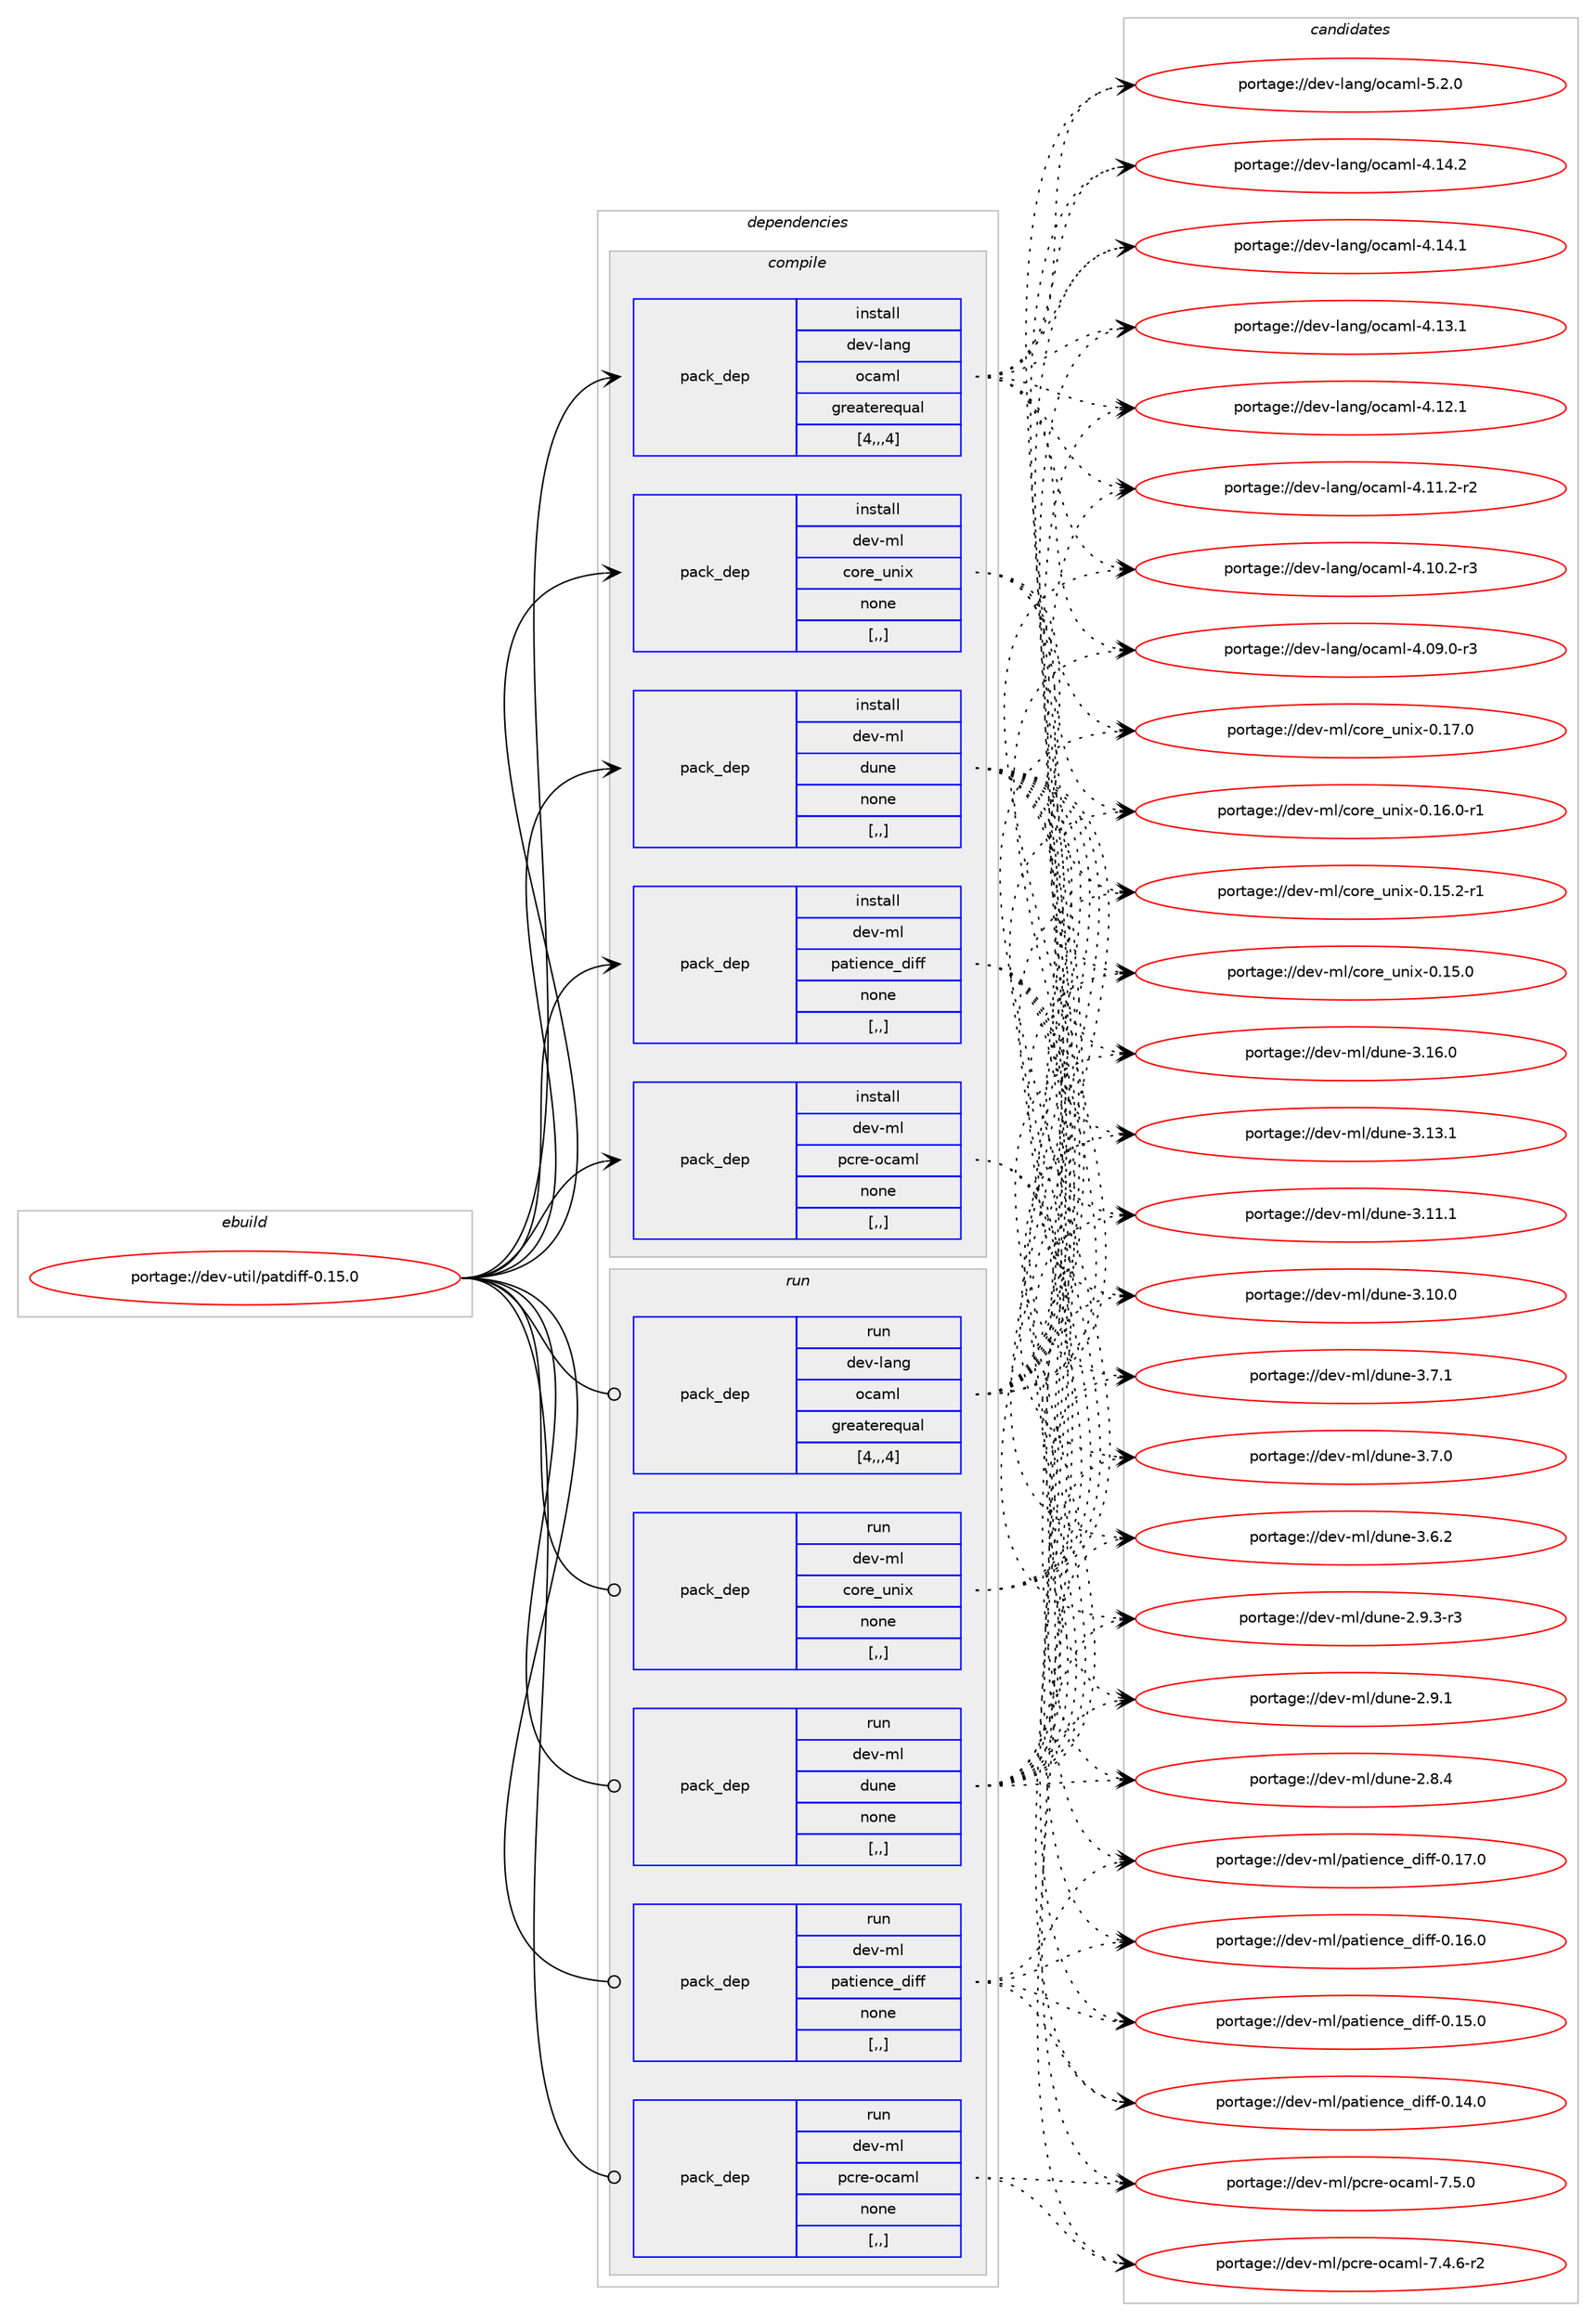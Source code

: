 digraph prolog {

# *************
# Graph options
# *************

newrank=true;
concentrate=true;
compound=true;
graph [rankdir=LR,fontname=Helvetica,fontsize=10,ranksep=1.5];#, ranksep=2.5, nodesep=0.2];
edge  [arrowhead=vee];
node  [fontname=Helvetica,fontsize=10];

# **********
# The ebuild
# **********

subgraph cluster_leftcol {
color=gray;
label=<<i>ebuild</i>>;
id [label="portage://dev-util/patdiff-0.15.0", color=red, width=4, href="../dev-util/patdiff-0.15.0.svg"];
}

# ****************
# The dependencies
# ****************

subgraph cluster_midcol {
color=gray;
label=<<i>dependencies</i>>;
subgraph cluster_compile {
fillcolor="#eeeeee";
style=filled;
label=<<i>compile</i>>;
subgraph pack154996 {
dependency217673 [label=<<TABLE BORDER="0" CELLBORDER="1" CELLSPACING="0" CELLPADDING="4" WIDTH="220"><TR><TD ROWSPAN="6" CELLPADDING="30">pack_dep</TD></TR><TR><TD WIDTH="110">install</TD></TR><TR><TD>dev-lang</TD></TR><TR><TD>ocaml</TD></TR><TR><TD>greaterequal</TD></TR><TR><TD>[4,,,4]</TD></TR></TABLE>>, shape=none, color=blue];
}
id:e -> dependency217673:w [weight=20,style="solid",arrowhead="vee"];
subgraph pack154997 {
dependency217674 [label=<<TABLE BORDER="0" CELLBORDER="1" CELLSPACING="0" CELLPADDING="4" WIDTH="220"><TR><TD ROWSPAN="6" CELLPADDING="30">pack_dep</TD></TR><TR><TD WIDTH="110">install</TD></TR><TR><TD>dev-ml</TD></TR><TR><TD>core_unix</TD></TR><TR><TD>none</TD></TR><TR><TD>[,,]</TD></TR></TABLE>>, shape=none, color=blue];
}
id:e -> dependency217674:w [weight=20,style="solid",arrowhead="vee"];
subgraph pack154998 {
dependency217675 [label=<<TABLE BORDER="0" CELLBORDER="1" CELLSPACING="0" CELLPADDING="4" WIDTH="220"><TR><TD ROWSPAN="6" CELLPADDING="30">pack_dep</TD></TR><TR><TD WIDTH="110">install</TD></TR><TR><TD>dev-ml</TD></TR><TR><TD>dune</TD></TR><TR><TD>none</TD></TR><TR><TD>[,,]</TD></TR></TABLE>>, shape=none, color=blue];
}
id:e -> dependency217675:w [weight=20,style="solid",arrowhead="vee"];
subgraph pack154999 {
dependency217676 [label=<<TABLE BORDER="0" CELLBORDER="1" CELLSPACING="0" CELLPADDING="4" WIDTH="220"><TR><TD ROWSPAN="6" CELLPADDING="30">pack_dep</TD></TR><TR><TD WIDTH="110">install</TD></TR><TR><TD>dev-ml</TD></TR><TR><TD>patience_diff</TD></TR><TR><TD>none</TD></TR><TR><TD>[,,]</TD></TR></TABLE>>, shape=none, color=blue];
}
id:e -> dependency217676:w [weight=20,style="solid",arrowhead="vee"];
subgraph pack155000 {
dependency217677 [label=<<TABLE BORDER="0" CELLBORDER="1" CELLSPACING="0" CELLPADDING="4" WIDTH="220"><TR><TD ROWSPAN="6" CELLPADDING="30">pack_dep</TD></TR><TR><TD WIDTH="110">install</TD></TR><TR><TD>dev-ml</TD></TR><TR><TD>pcre-ocaml</TD></TR><TR><TD>none</TD></TR><TR><TD>[,,]</TD></TR></TABLE>>, shape=none, color=blue];
}
id:e -> dependency217677:w [weight=20,style="solid",arrowhead="vee"];
}
subgraph cluster_compileandrun {
fillcolor="#eeeeee";
style=filled;
label=<<i>compile and run</i>>;
}
subgraph cluster_run {
fillcolor="#eeeeee";
style=filled;
label=<<i>run</i>>;
subgraph pack155001 {
dependency217678 [label=<<TABLE BORDER="0" CELLBORDER="1" CELLSPACING="0" CELLPADDING="4" WIDTH="220"><TR><TD ROWSPAN="6" CELLPADDING="30">pack_dep</TD></TR><TR><TD WIDTH="110">run</TD></TR><TR><TD>dev-lang</TD></TR><TR><TD>ocaml</TD></TR><TR><TD>greaterequal</TD></TR><TR><TD>[4,,,4]</TD></TR></TABLE>>, shape=none, color=blue];
}
id:e -> dependency217678:w [weight=20,style="solid",arrowhead="odot"];
subgraph pack155002 {
dependency217679 [label=<<TABLE BORDER="0" CELLBORDER="1" CELLSPACING="0" CELLPADDING="4" WIDTH="220"><TR><TD ROWSPAN="6" CELLPADDING="30">pack_dep</TD></TR><TR><TD WIDTH="110">run</TD></TR><TR><TD>dev-ml</TD></TR><TR><TD>core_unix</TD></TR><TR><TD>none</TD></TR><TR><TD>[,,]</TD></TR></TABLE>>, shape=none, color=blue];
}
id:e -> dependency217679:w [weight=20,style="solid",arrowhead="odot"];
subgraph pack155003 {
dependency217680 [label=<<TABLE BORDER="0" CELLBORDER="1" CELLSPACING="0" CELLPADDING="4" WIDTH="220"><TR><TD ROWSPAN="6" CELLPADDING="30">pack_dep</TD></TR><TR><TD WIDTH="110">run</TD></TR><TR><TD>dev-ml</TD></TR><TR><TD>dune</TD></TR><TR><TD>none</TD></TR><TR><TD>[,,]</TD></TR></TABLE>>, shape=none, color=blue];
}
id:e -> dependency217680:w [weight=20,style="solid",arrowhead="odot"];
subgraph pack155004 {
dependency217681 [label=<<TABLE BORDER="0" CELLBORDER="1" CELLSPACING="0" CELLPADDING="4" WIDTH="220"><TR><TD ROWSPAN="6" CELLPADDING="30">pack_dep</TD></TR><TR><TD WIDTH="110">run</TD></TR><TR><TD>dev-ml</TD></TR><TR><TD>patience_diff</TD></TR><TR><TD>none</TD></TR><TR><TD>[,,]</TD></TR></TABLE>>, shape=none, color=blue];
}
id:e -> dependency217681:w [weight=20,style="solid",arrowhead="odot"];
subgraph pack155005 {
dependency217682 [label=<<TABLE BORDER="0" CELLBORDER="1" CELLSPACING="0" CELLPADDING="4" WIDTH="220"><TR><TD ROWSPAN="6" CELLPADDING="30">pack_dep</TD></TR><TR><TD WIDTH="110">run</TD></TR><TR><TD>dev-ml</TD></TR><TR><TD>pcre-ocaml</TD></TR><TR><TD>none</TD></TR><TR><TD>[,,]</TD></TR></TABLE>>, shape=none, color=blue];
}
id:e -> dependency217682:w [weight=20,style="solid",arrowhead="odot"];
}
}

# **************
# The candidates
# **************

subgraph cluster_choices {
rank=same;
color=gray;
label=<<i>candidates</i>>;

subgraph choice154996 {
color=black;
nodesep=1;
choice1001011184510897110103471119997109108455346504648 [label="portage://dev-lang/ocaml-5.2.0", color=red, width=4,href="../dev-lang/ocaml-5.2.0.svg"];
choice100101118451089711010347111999710910845524649524650 [label="portage://dev-lang/ocaml-4.14.2", color=red, width=4,href="../dev-lang/ocaml-4.14.2.svg"];
choice100101118451089711010347111999710910845524649524649 [label="portage://dev-lang/ocaml-4.14.1", color=red, width=4,href="../dev-lang/ocaml-4.14.1.svg"];
choice100101118451089711010347111999710910845524649514649 [label="portage://dev-lang/ocaml-4.13.1", color=red, width=4,href="../dev-lang/ocaml-4.13.1.svg"];
choice100101118451089711010347111999710910845524649504649 [label="portage://dev-lang/ocaml-4.12.1", color=red, width=4,href="../dev-lang/ocaml-4.12.1.svg"];
choice1001011184510897110103471119997109108455246494946504511450 [label="portage://dev-lang/ocaml-4.11.2-r2", color=red, width=4,href="../dev-lang/ocaml-4.11.2-r2.svg"];
choice1001011184510897110103471119997109108455246494846504511451 [label="portage://dev-lang/ocaml-4.10.2-r3", color=red, width=4,href="../dev-lang/ocaml-4.10.2-r3.svg"];
choice1001011184510897110103471119997109108455246485746484511451 [label="portage://dev-lang/ocaml-4.09.0-r3", color=red, width=4,href="../dev-lang/ocaml-4.09.0-r3.svg"];
dependency217673:e -> choice1001011184510897110103471119997109108455346504648:w [style=dotted,weight="100"];
dependency217673:e -> choice100101118451089711010347111999710910845524649524650:w [style=dotted,weight="100"];
dependency217673:e -> choice100101118451089711010347111999710910845524649524649:w [style=dotted,weight="100"];
dependency217673:e -> choice100101118451089711010347111999710910845524649514649:w [style=dotted,weight="100"];
dependency217673:e -> choice100101118451089711010347111999710910845524649504649:w [style=dotted,weight="100"];
dependency217673:e -> choice1001011184510897110103471119997109108455246494946504511450:w [style=dotted,weight="100"];
dependency217673:e -> choice1001011184510897110103471119997109108455246494846504511451:w [style=dotted,weight="100"];
dependency217673:e -> choice1001011184510897110103471119997109108455246485746484511451:w [style=dotted,weight="100"];
}
subgraph choice154997 {
color=black;
nodesep=1;
choice1001011184510910847991111141019511711010512045484649554648 [label="portage://dev-ml/core_unix-0.17.0", color=red, width=4,href="../dev-ml/core_unix-0.17.0.svg"];
choice10010111845109108479911111410195117110105120454846495446484511449 [label="portage://dev-ml/core_unix-0.16.0-r1", color=red, width=4,href="../dev-ml/core_unix-0.16.0-r1.svg"];
choice10010111845109108479911111410195117110105120454846495346504511449 [label="portage://dev-ml/core_unix-0.15.2-r1", color=red, width=4,href="../dev-ml/core_unix-0.15.2-r1.svg"];
choice1001011184510910847991111141019511711010512045484649534648 [label="portage://dev-ml/core_unix-0.15.0", color=red, width=4,href="../dev-ml/core_unix-0.15.0.svg"];
dependency217674:e -> choice1001011184510910847991111141019511711010512045484649554648:w [style=dotted,weight="100"];
dependency217674:e -> choice10010111845109108479911111410195117110105120454846495446484511449:w [style=dotted,weight="100"];
dependency217674:e -> choice10010111845109108479911111410195117110105120454846495346504511449:w [style=dotted,weight="100"];
dependency217674:e -> choice1001011184510910847991111141019511711010512045484649534648:w [style=dotted,weight="100"];
}
subgraph choice154998 {
color=black;
nodesep=1;
choice100101118451091084710011711010145514649544648 [label="portage://dev-ml/dune-3.16.0", color=red, width=4,href="../dev-ml/dune-3.16.0.svg"];
choice100101118451091084710011711010145514649514649 [label="portage://dev-ml/dune-3.13.1", color=red, width=4,href="../dev-ml/dune-3.13.1.svg"];
choice100101118451091084710011711010145514649494649 [label="portage://dev-ml/dune-3.11.1", color=red, width=4,href="../dev-ml/dune-3.11.1.svg"];
choice100101118451091084710011711010145514649484648 [label="portage://dev-ml/dune-3.10.0", color=red, width=4,href="../dev-ml/dune-3.10.0.svg"];
choice1001011184510910847100117110101455146554649 [label="portage://dev-ml/dune-3.7.1", color=red, width=4,href="../dev-ml/dune-3.7.1.svg"];
choice1001011184510910847100117110101455146554648 [label="portage://dev-ml/dune-3.7.0", color=red, width=4,href="../dev-ml/dune-3.7.0.svg"];
choice1001011184510910847100117110101455146544650 [label="portage://dev-ml/dune-3.6.2", color=red, width=4,href="../dev-ml/dune-3.6.2.svg"];
choice10010111845109108471001171101014550465746514511451 [label="portage://dev-ml/dune-2.9.3-r3", color=red, width=4,href="../dev-ml/dune-2.9.3-r3.svg"];
choice1001011184510910847100117110101455046574649 [label="portage://dev-ml/dune-2.9.1", color=red, width=4,href="../dev-ml/dune-2.9.1.svg"];
choice1001011184510910847100117110101455046564652 [label="portage://dev-ml/dune-2.8.4", color=red, width=4,href="../dev-ml/dune-2.8.4.svg"];
dependency217675:e -> choice100101118451091084710011711010145514649544648:w [style=dotted,weight="100"];
dependency217675:e -> choice100101118451091084710011711010145514649514649:w [style=dotted,weight="100"];
dependency217675:e -> choice100101118451091084710011711010145514649494649:w [style=dotted,weight="100"];
dependency217675:e -> choice100101118451091084710011711010145514649484648:w [style=dotted,weight="100"];
dependency217675:e -> choice1001011184510910847100117110101455146554649:w [style=dotted,weight="100"];
dependency217675:e -> choice1001011184510910847100117110101455146554648:w [style=dotted,weight="100"];
dependency217675:e -> choice1001011184510910847100117110101455146544650:w [style=dotted,weight="100"];
dependency217675:e -> choice10010111845109108471001171101014550465746514511451:w [style=dotted,weight="100"];
dependency217675:e -> choice1001011184510910847100117110101455046574649:w [style=dotted,weight="100"];
dependency217675:e -> choice1001011184510910847100117110101455046564652:w [style=dotted,weight="100"];
}
subgraph choice154999 {
color=black;
nodesep=1;
choice100101118451091084711297116105101110991019510010510210245484649554648 [label="portage://dev-ml/patience_diff-0.17.0", color=red, width=4,href="../dev-ml/patience_diff-0.17.0.svg"];
choice100101118451091084711297116105101110991019510010510210245484649544648 [label="portage://dev-ml/patience_diff-0.16.0", color=red, width=4,href="../dev-ml/patience_diff-0.16.0.svg"];
choice100101118451091084711297116105101110991019510010510210245484649534648 [label="portage://dev-ml/patience_diff-0.15.0", color=red, width=4,href="../dev-ml/patience_diff-0.15.0.svg"];
choice100101118451091084711297116105101110991019510010510210245484649524648 [label="portage://dev-ml/patience_diff-0.14.0", color=red, width=4,href="../dev-ml/patience_diff-0.14.0.svg"];
dependency217676:e -> choice100101118451091084711297116105101110991019510010510210245484649554648:w [style=dotted,weight="100"];
dependency217676:e -> choice100101118451091084711297116105101110991019510010510210245484649544648:w [style=dotted,weight="100"];
dependency217676:e -> choice100101118451091084711297116105101110991019510010510210245484649534648:w [style=dotted,weight="100"];
dependency217676:e -> choice100101118451091084711297116105101110991019510010510210245484649524648:w [style=dotted,weight="100"];
}
subgraph choice155000 {
color=black;
nodesep=1;
choice100101118451091084711299114101451119997109108455546534648 [label="portage://dev-ml/pcre-ocaml-7.5.0", color=red, width=4,href="../dev-ml/pcre-ocaml-7.5.0.svg"];
choice1001011184510910847112991141014511199971091084555465246544511450 [label="portage://dev-ml/pcre-ocaml-7.4.6-r2", color=red, width=4,href="../dev-ml/pcre-ocaml-7.4.6-r2.svg"];
dependency217677:e -> choice100101118451091084711299114101451119997109108455546534648:w [style=dotted,weight="100"];
dependency217677:e -> choice1001011184510910847112991141014511199971091084555465246544511450:w [style=dotted,weight="100"];
}
subgraph choice155001 {
color=black;
nodesep=1;
choice1001011184510897110103471119997109108455346504648 [label="portage://dev-lang/ocaml-5.2.0", color=red, width=4,href="../dev-lang/ocaml-5.2.0.svg"];
choice100101118451089711010347111999710910845524649524650 [label="portage://dev-lang/ocaml-4.14.2", color=red, width=4,href="../dev-lang/ocaml-4.14.2.svg"];
choice100101118451089711010347111999710910845524649524649 [label="portage://dev-lang/ocaml-4.14.1", color=red, width=4,href="../dev-lang/ocaml-4.14.1.svg"];
choice100101118451089711010347111999710910845524649514649 [label="portage://dev-lang/ocaml-4.13.1", color=red, width=4,href="../dev-lang/ocaml-4.13.1.svg"];
choice100101118451089711010347111999710910845524649504649 [label="portage://dev-lang/ocaml-4.12.1", color=red, width=4,href="../dev-lang/ocaml-4.12.1.svg"];
choice1001011184510897110103471119997109108455246494946504511450 [label="portage://dev-lang/ocaml-4.11.2-r2", color=red, width=4,href="../dev-lang/ocaml-4.11.2-r2.svg"];
choice1001011184510897110103471119997109108455246494846504511451 [label="portage://dev-lang/ocaml-4.10.2-r3", color=red, width=4,href="../dev-lang/ocaml-4.10.2-r3.svg"];
choice1001011184510897110103471119997109108455246485746484511451 [label="portage://dev-lang/ocaml-4.09.0-r3", color=red, width=4,href="../dev-lang/ocaml-4.09.0-r3.svg"];
dependency217678:e -> choice1001011184510897110103471119997109108455346504648:w [style=dotted,weight="100"];
dependency217678:e -> choice100101118451089711010347111999710910845524649524650:w [style=dotted,weight="100"];
dependency217678:e -> choice100101118451089711010347111999710910845524649524649:w [style=dotted,weight="100"];
dependency217678:e -> choice100101118451089711010347111999710910845524649514649:w [style=dotted,weight="100"];
dependency217678:e -> choice100101118451089711010347111999710910845524649504649:w [style=dotted,weight="100"];
dependency217678:e -> choice1001011184510897110103471119997109108455246494946504511450:w [style=dotted,weight="100"];
dependency217678:e -> choice1001011184510897110103471119997109108455246494846504511451:w [style=dotted,weight="100"];
dependency217678:e -> choice1001011184510897110103471119997109108455246485746484511451:w [style=dotted,weight="100"];
}
subgraph choice155002 {
color=black;
nodesep=1;
choice1001011184510910847991111141019511711010512045484649554648 [label="portage://dev-ml/core_unix-0.17.0", color=red, width=4,href="../dev-ml/core_unix-0.17.0.svg"];
choice10010111845109108479911111410195117110105120454846495446484511449 [label="portage://dev-ml/core_unix-0.16.0-r1", color=red, width=4,href="../dev-ml/core_unix-0.16.0-r1.svg"];
choice10010111845109108479911111410195117110105120454846495346504511449 [label="portage://dev-ml/core_unix-0.15.2-r1", color=red, width=4,href="../dev-ml/core_unix-0.15.2-r1.svg"];
choice1001011184510910847991111141019511711010512045484649534648 [label="portage://dev-ml/core_unix-0.15.0", color=red, width=4,href="../dev-ml/core_unix-0.15.0.svg"];
dependency217679:e -> choice1001011184510910847991111141019511711010512045484649554648:w [style=dotted,weight="100"];
dependency217679:e -> choice10010111845109108479911111410195117110105120454846495446484511449:w [style=dotted,weight="100"];
dependency217679:e -> choice10010111845109108479911111410195117110105120454846495346504511449:w [style=dotted,weight="100"];
dependency217679:e -> choice1001011184510910847991111141019511711010512045484649534648:w [style=dotted,weight="100"];
}
subgraph choice155003 {
color=black;
nodesep=1;
choice100101118451091084710011711010145514649544648 [label="portage://dev-ml/dune-3.16.0", color=red, width=4,href="../dev-ml/dune-3.16.0.svg"];
choice100101118451091084710011711010145514649514649 [label="portage://dev-ml/dune-3.13.1", color=red, width=4,href="../dev-ml/dune-3.13.1.svg"];
choice100101118451091084710011711010145514649494649 [label="portage://dev-ml/dune-3.11.1", color=red, width=4,href="../dev-ml/dune-3.11.1.svg"];
choice100101118451091084710011711010145514649484648 [label="portage://dev-ml/dune-3.10.0", color=red, width=4,href="../dev-ml/dune-3.10.0.svg"];
choice1001011184510910847100117110101455146554649 [label="portage://dev-ml/dune-3.7.1", color=red, width=4,href="../dev-ml/dune-3.7.1.svg"];
choice1001011184510910847100117110101455146554648 [label="portage://dev-ml/dune-3.7.0", color=red, width=4,href="../dev-ml/dune-3.7.0.svg"];
choice1001011184510910847100117110101455146544650 [label="portage://dev-ml/dune-3.6.2", color=red, width=4,href="../dev-ml/dune-3.6.2.svg"];
choice10010111845109108471001171101014550465746514511451 [label="portage://dev-ml/dune-2.9.3-r3", color=red, width=4,href="../dev-ml/dune-2.9.3-r3.svg"];
choice1001011184510910847100117110101455046574649 [label="portage://dev-ml/dune-2.9.1", color=red, width=4,href="../dev-ml/dune-2.9.1.svg"];
choice1001011184510910847100117110101455046564652 [label="portage://dev-ml/dune-2.8.4", color=red, width=4,href="../dev-ml/dune-2.8.4.svg"];
dependency217680:e -> choice100101118451091084710011711010145514649544648:w [style=dotted,weight="100"];
dependency217680:e -> choice100101118451091084710011711010145514649514649:w [style=dotted,weight="100"];
dependency217680:e -> choice100101118451091084710011711010145514649494649:w [style=dotted,weight="100"];
dependency217680:e -> choice100101118451091084710011711010145514649484648:w [style=dotted,weight="100"];
dependency217680:e -> choice1001011184510910847100117110101455146554649:w [style=dotted,weight="100"];
dependency217680:e -> choice1001011184510910847100117110101455146554648:w [style=dotted,weight="100"];
dependency217680:e -> choice1001011184510910847100117110101455146544650:w [style=dotted,weight="100"];
dependency217680:e -> choice10010111845109108471001171101014550465746514511451:w [style=dotted,weight="100"];
dependency217680:e -> choice1001011184510910847100117110101455046574649:w [style=dotted,weight="100"];
dependency217680:e -> choice1001011184510910847100117110101455046564652:w [style=dotted,weight="100"];
}
subgraph choice155004 {
color=black;
nodesep=1;
choice100101118451091084711297116105101110991019510010510210245484649554648 [label="portage://dev-ml/patience_diff-0.17.0", color=red, width=4,href="../dev-ml/patience_diff-0.17.0.svg"];
choice100101118451091084711297116105101110991019510010510210245484649544648 [label="portage://dev-ml/patience_diff-0.16.0", color=red, width=4,href="../dev-ml/patience_diff-0.16.0.svg"];
choice100101118451091084711297116105101110991019510010510210245484649534648 [label="portage://dev-ml/patience_diff-0.15.0", color=red, width=4,href="../dev-ml/patience_diff-0.15.0.svg"];
choice100101118451091084711297116105101110991019510010510210245484649524648 [label="portage://dev-ml/patience_diff-0.14.0", color=red, width=4,href="../dev-ml/patience_diff-0.14.0.svg"];
dependency217681:e -> choice100101118451091084711297116105101110991019510010510210245484649554648:w [style=dotted,weight="100"];
dependency217681:e -> choice100101118451091084711297116105101110991019510010510210245484649544648:w [style=dotted,weight="100"];
dependency217681:e -> choice100101118451091084711297116105101110991019510010510210245484649534648:w [style=dotted,weight="100"];
dependency217681:e -> choice100101118451091084711297116105101110991019510010510210245484649524648:w [style=dotted,weight="100"];
}
subgraph choice155005 {
color=black;
nodesep=1;
choice100101118451091084711299114101451119997109108455546534648 [label="portage://dev-ml/pcre-ocaml-7.5.0", color=red, width=4,href="../dev-ml/pcre-ocaml-7.5.0.svg"];
choice1001011184510910847112991141014511199971091084555465246544511450 [label="portage://dev-ml/pcre-ocaml-7.4.6-r2", color=red, width=4,href="../dev-ml/pcre-ocaml-7.4.6-r2.svg"];
dependency217682:e -> choice100101118451091084711299114101451119997109108455546534648:w [style=dotted,weight="100"];
dependency217682:e -> choice1001011184510910847112991141014511199971091084555465246544511450:w [style=dotted,weight="100"];
}
}

}
